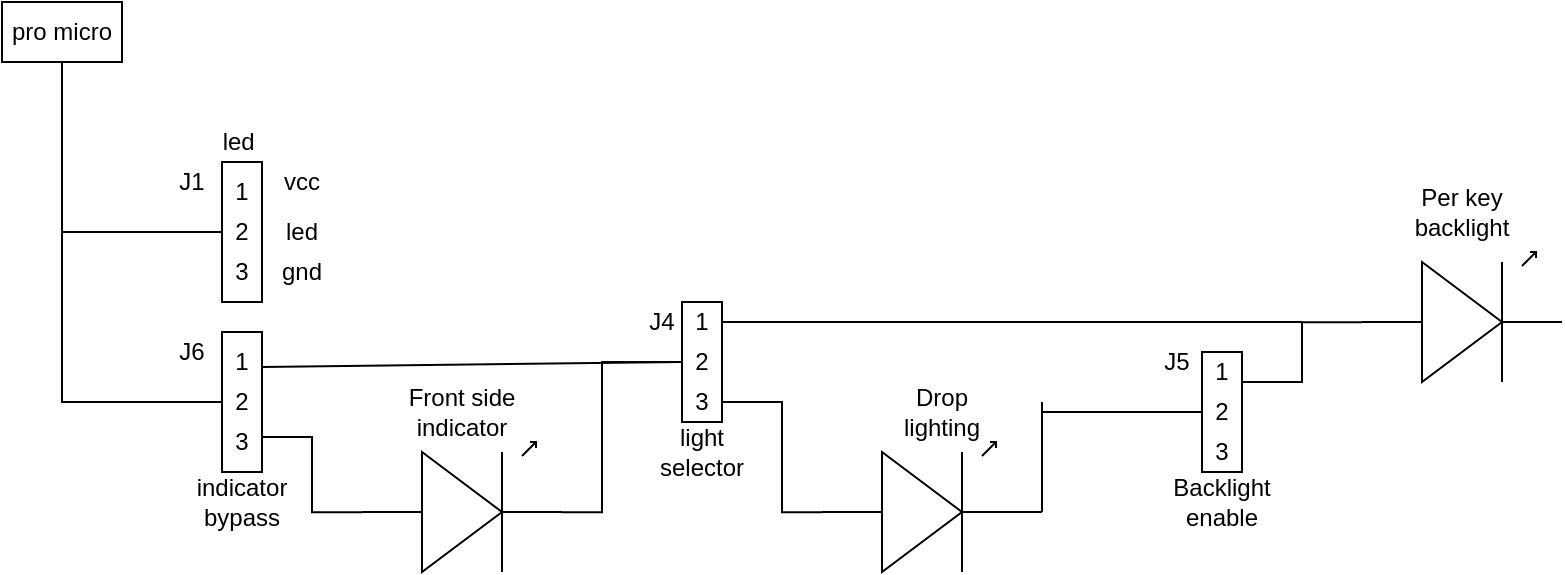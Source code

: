 <mxfile version="14.0.4" type="device"><diagram id="m1DZjbyZRsrUGZoKf5Fs" name="Page-1"><mxGraphModel dx="1182" dy="732" grid="1" gridSize="10" guides="1" tooltips="1" connect="1" arrows="1" fold="1" page="1" pageScale="1" pageWidth="850" pageHeight="1100" math="0" shadow="0"><root><mxCell id="0"/><mxCell id="1" parent="0"/><mxCell id="ilbpySF7ytevb_P4gTMq-1" value="pro micro" style="rounded=0;whiteSpace=wrap;html=1;" parent="1" vertex="1"><mxGeometry x="40" y="170" width="60" height="30" as="geometry"/></mxCell><mxCell id="ilbpySF7ytevb_P4gTMq-29" style="edgeStyle=orthogonalEdgeStyle;rounded=0;orthogonalLoop=1;jettySize=auto;html=1;exitX=1;exitY=0.54;exitDx=0;exitDy=0;exitPerimeter=0;endArrow=none;endFill=0;" parent="1" source="ilbpySF7ytevb_P4gTMq-2" edge="1"><mxGeometry relative="1" as="geometry"><mxPoint x="380" y="350" as="targetPoint"/><Array as="points"><mxPoint x="340" y="425"/><mxPoint x="340" y="350"/></Array></mxGeometry></mxCell><mxCell id="ilbpySF7ytevb_P4gTMq-2" value="" style="verticalLabelPosition=bottom;shadow=0;dashed=0;align=center;html=1;verticalAlign=top;shape=mxgraph.electrical.opto_electronics.led_1;pointerEvents=1;" parent="1" vertex="1"><mxGeometry x="220" y="390" width="100" height="65" as="geometry"/></mxCell><mxCell id="ilbpySF7ytevb_P4gTMq-3" value="" style="verticalLabelPosition=bottom;shadow=0;dashed=0;align=center;html=1;verticalAlign=top;shape=mxgraph.electrical.opto_electronics.led_1;pointerEvents=1;" parent="1" vertex="1"><mxGeometry x="720" y="295" width="100" height="65" as="geometry"/></mxCell><mxCell id="ilbpySF7ytevb_P4gTMq-4" value="" style="verticalLabelPosition=bottom;shadow=0;dashed=0;align=center;html=1;verticalAlign=top;shape=mxgraph.electrical.opto_electronics.led_1;pointerEvents=1;" parent="1" vertex="1"><mxGeometry x="450" y="390" width="100" height="65" as="geometry"/></mxCell><mxCell id="ilbpySF7ytevb_P4gTMq-8" style="edgeStyle=orthogonalEdgeStyle;rounded=0;orthogonalLoop=1;jettySize=auto;html=1;exitX=0;exitY=0.5;exitDx=0;exitDy=0;endArrow=none;endFill=0;entryX=0.5;entryY=1;entryDx=0;entryDy=0;" parent="1" source="ilbpySF7ytevb_P4gTMq-5" target="ilbpySF7ytevb_P4gTMq-1" edge="1"><mxGeometry relative="1" as="geometry"><mxPoint x="70" y="370" as="targetPoint"/><Array as="points"><mxPoint x="70" y="370"/></Array></mxGeometry></mxCell><mxCell id="ilbpySF7ytevb_P4gTMq-28" style="edgeStyle=orthogonalEdgeStyle;rounded=0;orthogonalLoop=1;jettySize=auto;html=1;exitX=1;exitY=0.75;exitDx=0;exitDy=0;endArrow=none;endFill=0;entryX=0;entryY=0.54;entryDx=0;entryDy=0;entryPerimeter=0;" parent="1" source="ilbpySF7ytevb_P4gTMq-5" target="ilbpySF7ytevb_P4gTMq-2" edge="1"><mxGeometry relative="1" as="geometry"><mxPoint x="210" y="420" as="targetPoint"/></mxGeometry></mxCell><mxCell id="ilbpySF7ytevb_P4gTMq-5" value="" style="rounded=0;whiteSpace=wrap;html=1;" parent="1" vertex="1"><mxGeometry x="150" y="335" width="20" height="70" as="geometry"/></mxCell><mxCell id="ilbpySF7ytevb_P4gTMq-12" value="" style="endArrow=none;html=1;entryX=0;entryY=0.5;entryDx=0;entryDy=0;exitX=1;exitY=0.25;exitDx=0;exitDy=0;" parent="1" source="ilbpySF7ytevb_P4gTMq-5" target="ilbpySF7ytevb_P4gTMq-14" edge="1"><mxGeometry width="50" height="50" relative="1" as="geometry"><mxPoint x="200" y="360" as="sourcePoint"/><mxPoint x="400" y="355" as="targetPoint"/></mxGeometry></mxCell><mxCell id="ilbpySF7ytevb_P4gTMq-21" style="edgeStyle=orthogonalEdgeStyle;rounded=0;orthogonalLoop=1;jettySize=auto;html=1;exitX=1;exitY=0.25;exitDx=0;exitDy=0;endArrow=none;endFill=0;entryX=0;entryY=0.54;entryDx=0;entryDy=0;entryPerimeter=0;" parent="1" source="ilbpySF7ytevb_P4gTMq-14" target="ilbpySF7ytevb_P4gTMq-4" edge="1"><mxGeometry relative="1" as="geometry"><mxPoint x="430" y="310" as="targetPoint"/><Array as="points"><mxPoint x="400" y="370"/><mxPoint x="430" y="370"/><mxPoint x="430" y="425"/></Array></mxGeometry></mxCell><mxCell id="ilbpySF7ytevb_P4gTMq-25" style="edgeStyle=orthogonalEdgeStyle;rounded=0;orthogonalLoop=1;jettySize=auto;html=1;exitX=1;exitY=0.75;exitDx=0;exitDy=0;endArrow=none;endFill=0;" parent="1" source="ilbpySF7ytevb_P4gTMq-14" edge="1"><mxGeometry relative="1" as="geometry"><Array as="points"><mxPoint x="400" y="330"/></Array><mxPoint x="690" y="330" as="targetPoint"/></mxGeometry></mxCell><mxCell id="ilbpySF7ytevb_P4gTMq-14" value="" style="rounded=0;whiteSpace=wrap;html=1;" parent="1" vertex="1"><mxGeometry x="380" y="320" width="20" height="60" as="geometry"/></mxCell><mxCell id="ilbpySF7ytevb_P4gTMq-15" value="" style="rounded=0;whiteSpace=wrap;html=1;" parent="1" vertex="1"><mxGeometry x="150" y="250" width="20" height="70" as="geometry"/></mxCell><mxCell id="ilbpySF7ytevb_P4gTMq-16" value="" style="endArrow=none;html=1;entryX=0;entryY=0.5;entryDx=0;entryDy=0;" parent="1" target="ilbpySF7ytevb_P4gTMq-15" edge="1"><mxGeometry width="50" height="50" relative="1" as="geometry"><mxPoint x="70" y="285" as="sourcePoint"/><mxPoint x="500" y="240" as="targetPoint"/></mxGeometry></mxCell><mxCell id="ilbpySF7ytevb_P4gTMq-17" value="led&amp;nbsp;" style="text;html=1;strokeColor=none;fillColor=none;align=center;verticalAlign=middle;whiteSpace=wrap;rounded=0;" parent="1" vertex="1"><mxGeometry x="140" y="230" width="40" height="20" as="geometry"/></mxCell><mxCell id="ilbpySF7ytevb_P4gTMq-18" value="indicator bypass" style="text;html=1;strokeColor=none;fillColor=none;align=center;verticalAlign=middle;whiteSpace=wrap;rounded=0;" parent="1" vertex="1"><mxGeometry x="140" y="410" width="40" height="20" as="geometry"/></mxCell><mxCell id="ilbpySF7ytevb_P4gTMq-19" value="Front side indicator" style="text;html=1;strokeColor=none;fillColor=none;align=center;verticalAlign=middle;whiteSpace=wrap;rounded=0;" parent="1" vertex="1"><mxGeometry x="240" y="365" width="60" height="20" as="geometry"/></mxCell><mxCell id="ilbpySF7ytevb_P4gTMq-20" value="light selector" style="text;html=1;strokeColor=none;fillColor=none;align=center;verticalAlign=middle;whiteSpace=wrap;rounded=0;" parent="1" vertex="1"><mxGeometry x="360" y="385" width="60" height="20" as="geometry"/></mxCell><mxCell id="ilbpySF7ytevb_P4gTMq-22" value="Drop lighting" style="text;html=1;strokeColor=none;fillColor=none;align=center;verticalAlign=middle;whiteSpace=wrap;rounded=0;" parent="1" vertex="1"><mxGeometry x="490" y="365" width="40" height="20" as="geometry"/></mxCell><mxCell id="ilbpySF7ytevb_P4gTMq-26" style="edgeStyle=orthogonalEdgeStyle;rounded=0;orthogonalLoop=1;jettySize=auto;html=1;exitX=1;exitY=0.25;exitDx=0;exitDy=0;entryX=0;entryY=0.54;entryDx=0;entryDy=0;entryPerimeter=0;endArrow=none;endFill=0;" parent="1" source="ilbpySF7ytevb_P4gTMq-23" target="ilbpySF7ytevb_P4gTMq-3" edge="1"><mxGeometry relative="1" as="geometry"><Array as="points"><mxPoint x="690" y="360"/><mxPoint x="690" y="330"/></Array></mxGeometry></mxCell><mxCell id="gi-Hh3jVCOu0uuSReVeV-1" style="edgeStyle=orthogonalEdgeStyle;rounded=0;orthogonalLoop=1;jettySize=auto;html=1;exitX=0;exitY=0.5;exitDx=0;exitDy=0;endArrow=none;endFill=0;" edge="1" parent="1" source="ilbpySF7ytevb_P4gTMq-23"><mxGeometry relative="1" as="geometry"><mxPoint x="560" y="375.056" as="targetPoint"/><Array as="points"><mxPoint x="600" y="375"/><mxPoint x="600" y="375"/></Array></mxGeometry></mxCell><mxCell id="ilbpySF7ytevb_P4gTMq-23" value="" style="rounded=0;whiteSpace=wrap;html=1;" parent="1" vertex="1"><mxGeometry x="640" y="345" width="20" height="60" as="geometry"/></mxCell><mxCell id="ilbpySF7ytevb_P4gTMq-24" value="Backlight enable" style="text;html=1;strokeColor=none;fillColor=none;align=center;verticalAlign=middle;whiteSpace=wrap;rounded=0;" parent="1" vertex="1"><mxGeometry x="630" y="410" width="40" height="20" as="geometry"/></mxCell><mxCell id="ilbpySF7ytevb_P4gTMq-30" value="J1" style="text;html=1;strokeColor=none;fillColor=none;align=center;verticalAlign=middle;whiteSpace=wrap;rounded=0;" parent="1" vertex="1"><mxGeometry x="115" y="250" width="40" height="20" as="geometry"/></mxCell><mxCell id="ilbpySF7ytevb_P4gTMq-31" value="J6" style="text;html=1;strokeColor=none;fillColor=none;align=center;verticalAlign=middle;whiteSpace=wrap;rounded=0;" parent="1" vertex="1"><mxGeometry x="115" y="335" width="40" height="20" as="geometry"/></mxCell><mxCell id="ilbpySF7ytevb_P4gTMq-32" value="J4" style="text;html=1;strokeColor=none;fillColor=none;align=center;verticalAlign=middle;whiteSpace=wrap;rounded=0;" parent="1" vertex="1"><mxGeometry x="350" y="320" width="40" height="20" as="geometry"/></mxCell><mxCell id="ilbpySF7ytevb_P4gTMq-33" value="J5" style="text;html=1;strokeColor=none;fillColor=none;align=center;verticalAlign=middle;whiteSpace=wrap;rounded=0;" parent="1" vertex="1"><mxGeometry x="615" y="340" width="25" height="20" as="geometry"/></mxCell><mxCell id="ilbpySF7ytevb_P4gTMq-46" value="vcc" style="text;html=1;strokeColor=none;fillColor=none;align=center;verticalAlign=middle;whiteSpace=wrap;rounded=0;" parent="1" vertex="1"><mxGeometry x="170" y="250" width="40" height="20" as="geometry"/></mxCell><mxCell id="ilbpySF7ytevb_P4gTMq-47" value="led" style="text;html=1;strokeColor=none;fillColor=none;align=center;verticalAlign=middle;whiteSpace=wrap;rounded=0;" parent="1" vertex="1"><mxGeometry x="170" y="275" width="40" height="20" as="geometry"/></mxCell><mxCell id="ilbpySF7ytevb_P4gTMq-48" value="gnd" style="text;html=1;strokeColor=none;fillColor=none;align=center;verticalAlign=middle;whiteSpace=wrap;rounded=0;" parent="1" vertex="1"><mxGeometry x="170" y="295" width="40" height="20" as="geometry"/></mxCell><mxCell id="ilbpySF7ytevb_P4gTMq-49" value="1" style="text;html=1;strokeColor=none;fillColor=none;align=center;verticalAlign=middle;whiteSpace=wrap;rounded=0;" parent="1" vertex="1"><mxGeometry x="155" y="255" width="10" height="20" as="geometry"/></mxCell><mxCell id="ilbpySF7ytevb_P4gTMq-50" value="2" style="text;html=1;strokeColor=none;fillColor=none;align=center;verticalAlign=middle;whiteSpace=wrap;rounded=0;" parent="1" vertex="1"><mxGeometry x="155" y="275" width="10" height="20" as="geometry"/></mxCell><mxCell id="ilbpySF7ytevb_P4gTMq-51" value="3" style="text;html=1;strokeColor=none;fillColor=none;align=center;verticalAlign=middle;whiteSpace=wrap;rounded=0;" parent="1" vertex="1"><mxGeometry x="155" y="295" width="10" height="20" as="geometry"/></mxCell><mxCell id="ilbpySF7ytevb_P4gTMq-52" value="1" style="text;html=1;strokeColor=none;fillColor=none;align=center;verticalAlign=middle;whiteSpace=wrap;rounded=0;" parent="1" vertex="1"><mxGeometry x="385" y="320" width="10" height="20" as="geometry"/></mxCell><mxCell id="ilbpySF7ytevb_P4gTMq-53" value="2" style="text;html=1;strokeColor=none;fillColor=none;align=center;verticalAlign=middle;whiteSpace=wrap;rounded=0;" parent="1" vertex="1"><mxGeometry x="385" y="340" width="10" height="20" as="geometry"/></mxCell><mxCell id="ilbpySF7ytevb_P4gTMq-54" value="3" style="text;html=1;strokeColor=none;fillColor=none;align=center;verticalAlign=middle;whiteSpace=wrap;rounded=0;" parent="1" vertex="1"><mxGeometry x="385" y="360" width="10" height="20" as="geometry"/></mxCell><mxCell id="ilbpySF7ytevb_P4gTMq-55" value="1" style="text;html=1;strokeColor=none;fillColor=none;align=center;verticalAlign=middle;whiteSpace=wrap;rounded=0;" parent="1" vertex="1"><mxGeometry x="155" y="340" width="10" height="20" as="geometry"/></mxCell><mxCell id="ilbpySF7ytevb_P4gTMq-56" value="2" style="text;html=1;strokeColor=none;fillColor=none;align=center;verticalAlign=middle;whiteSpace=wrap;rounded=0;" parent="1" vertex="1"><mxGeometry x="155" y="360" width="10" height="20" as="geometry"/></mxCell><mxCell id="ilbpySF7ytevb_P4gTMq-57" value="3" style="text;html=1;strokeColor=none;fillColor=none;align=center;verticalAlign=middle;whiteSpace=wrap;rounded=0;" parent="1" vertex="1"><mxGeometry x="155" y="380" width="10" height="20" as="geometry"/></mxCell><mxCell id="ilbpySF7ytevb_P4gTMq-58" value="1" style="text;html=1;strokeColor=none;fillColor=none;align=center;verticalAlign=middle;whiteSpace=wrap;rounded=0;" parent="1" vertex="1"><mxGeometry x="645" y="345" width="10" height="20" as="geometry"/></mxCell><mxCell id="ilbpySF7ytevb_P4gTMq-59" value="2" style="text;html=1;strokeColor=none;fillColor=none;align=center;verticalAlign=middle;whiteSpace=wrap;rounded=0;" parent="1" vertex="1"><mxGeometry x="645" y="365" width="10" height="20" as="geometry"/></mxCell><mxCell id="ilbpySF7ytevb_P4gTMq-60" value="3" style="text;html=1;strokeColor=none;fillColor=none;align=center;verticalAlign=middle;whiteSpace=wrap;rounded=0;" parent="1" vertex="1"><mxGeometry x="645" y="385" width="10" height="20" as="geometry"/></mxCell><mxCell id="ilbpySF7ytevb_P4gTMq-64" value="Per key backlight" style="text;html=1;strokeColor=none;fillColor=none;align=center;verticalAlign=middle;whiteSpace=wrap;rounded=0;" parent="1" vertex="1"><mxGeometry x="725" y="265" width="90" height="20" as="geometry"/></mxCell><mxCell id="fCF8RqT-HLAfA7BB4Kg1-5" value="" style="endArrow=none;html=1;targetPerimeterSpacing=-15;" parent="1" edge="1"><mxGeometry width="50" height="50" relative="1" as="geometry"><mxPoint x="560" y="425" as="sourcePoint"/><mxPoint x="560" y="370" as="targetPoint"/></mxGeometry></mxCell><mxCell id="fCF8RqT-HLAfA7BB4Kg1-10" value="" style="endArrow=none;html=1;" parent="1" edge="1"><mxGeometry width="50" height="50" relative="1" as="geometry"><mxPoint x="550" y="425" as="sourcePoint"/><mxPoint x="560" y="425" as="targetPoint"/></mxGeometry></mxCell></root></mxGraphModel></diagram></mxfile>